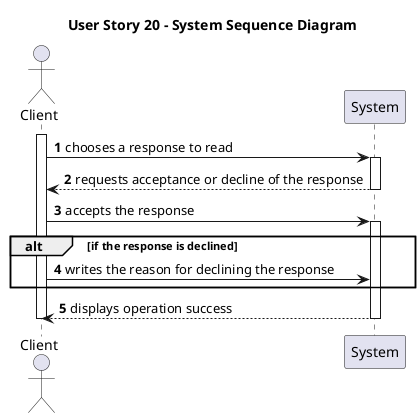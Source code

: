 @startuml
'https://plantuml.com/sequence-diagram
title User Story 20 - System Sequence Diagram
autonumber
actor "Client" as Client
participant "System" as System
activate Client

Client -> System: chooses a response to read
activate System

System --> Client: requests acceptance or decline of the response
deactivate System

Client -> System: accepts the response
activate System

alt if the response is declined
Client -> System: writes the reason for declining the response
end

System --> Client: displays operation success
deactivate System
deactivate Client

@enduml
